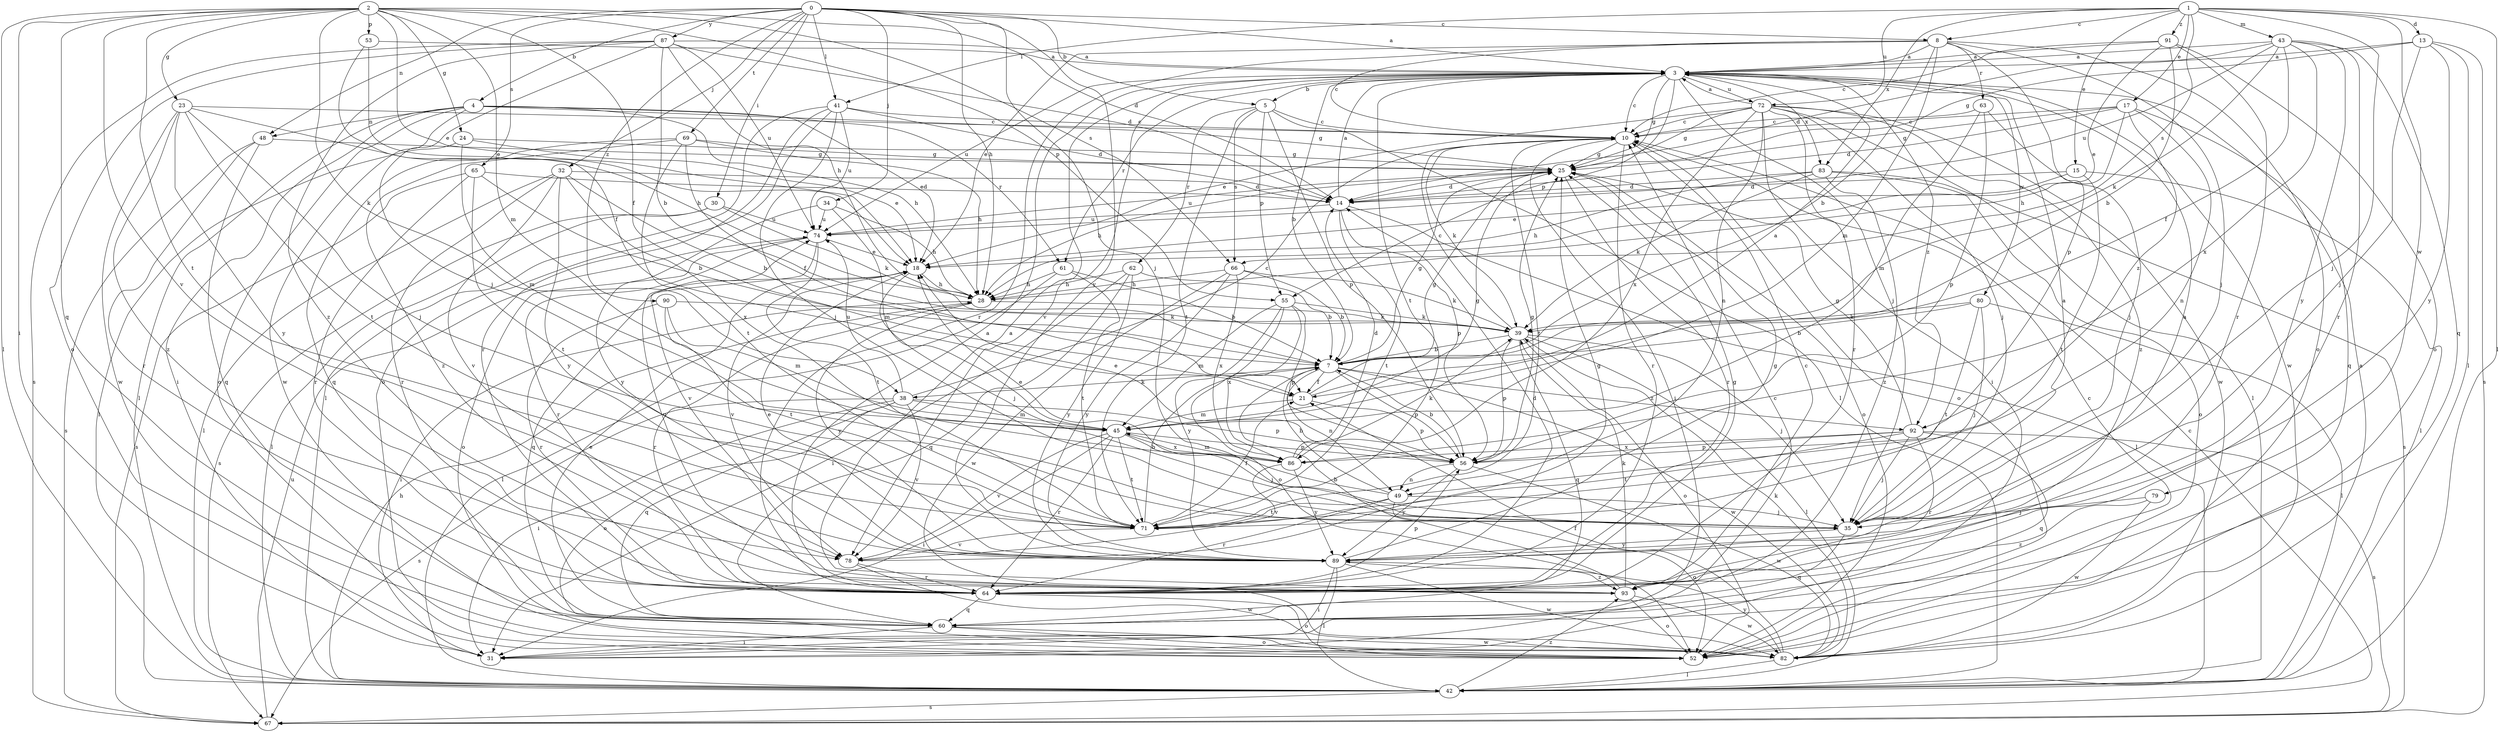 strict digraph  {
0;
1;
2;
3;
4;
5;
7;
8;
10;
13;
14;
15;
17;
18;
21;
23;
24;
25;
28;
30;
31;
32;
34;
35;
38;
39;
41;
42;
43;
45;
48;
49;
52;
53;
55;
56;
60;
61;
62;
63;
64;
65;
66;
67;
69;
71;
72;
74;
78;
79;
80;
82;
83;
86;
87;
89;
90;
91;
92;
93;
0 -> 3  [label=a];
0 -> 4  [label=b];
0 -> 5  [label=b];
0 -> 8  [label=c];
0 -> 28  [label=h];
0 -> 30  [label=i];
0 -> 32  [label=j];
0 -> 34  [label=j];
0 -> 35  [label=j];
0 -> 41  [label=l];
0 -> 48  [label=n];
0 -> 65  [label=s];
0 -> 69  [label=t];
0 -> 87  [label=y];
0 -> 89  [label=y];
0 -> 90  [label=z];
1 -> 8  [label=c];
1 -> 13  [label=d];
1 -> 15  [label=e];
1 -> 17  [label=e];
1 -> 35  [label=j];
1 -> 41  [label=l];
1 -> 42  [label=l];
1 -> 43  [label=m];
1 -> 66  [label=s];
1 -> 72  [label=u];
1 -> 79  [label=w];
1 -> 83  [label=x];
1 -> 91  [label=z];
2 -> 14  [label=d];
2 -> 18  [label=e];
2 -> 21  [label=f];
2 -> 23  [label=g];
2 -> 24  [label=g];
2 -> 31  [label=i];
2 -> 38  [label=k];
2 -> 42  [label=l];
2 -> 45  [label=m];
2 -> 53  [label=p];
2 -> 55  [label=p];
2 -> 60  [label=q];
2 -> 66  [label=s];
2 -> 71  [label=t];
2 -> 78  [label=v];
3 -> 5  [label=b];
3 -> 7  [label=b];
3 -> 10  [label=c];
3 -> 25  [label=g];
3 -> 35  [label=j];
3 -> 55  [label=p];
3 -> 61  [label=r];
3 -> 71  [label=t];
3 -> 72  [label=u];
3 -> 74  [label=u];
3 -> 78  [label=v];
3 -> 80  [label=w];
3 -> 82  [label=w];
3 -> 83  [label=x];
3 -> 92  [label=z];
4 -> 18  [label=e];
4 -> 25  [label=g];
4 -> 28  [label=h];
4 -> 31  [label=i];
4 -> 42  [label=l];
4 -> 48  [label=n];
4 -> 52  [label=o];
4 -> 61  [label=r];
4 -> 82  [label=w];
5 -> 10  [label=c];
5 -> 42  [label=l];
5 -> 55  [label=p];
5 -> 56  [label=p];
5 -> 62  [label=r];
5 -> 66  [label=s];
5 -> 71  [label=t];
7 -> 21  [label=f];
7 -> 25  [label=g];
7 -> 38  [label=k];
7 -> 49  [label=n];
7 -> 56  [label=p];
7 -> 82  [label=w];
7 -> 92  [label=z];
8 -> 3  [label=a];
8 -> 7  [label=b];
8 -> 10  [label=c];
8 -> 18  [label=e];
8 -> 35  [label=j];
8 -> 45  [label=m];
8 -> 52  [label=o];
8 -> 56  [label=p];
8 -> 63  [label=r];
8 -> 64  [label=r];
10 -> 25  [label=g];
10 -> 31  [label=i];
10 -> 39  [label=k];
10 -> 52  [label=o];
10 -> 64  [label=r];
10 -> 71  [label=t];
13 -> 3  [label=a];
13 -> 25  [label=g];
13 -> 35  [label=j];
13 -> 42  [label=l];
13 -> 67  [label=s];
13 -> 89  [label=y];
14 -> 3  [label=a];
14 -> 42  [label=l];
14 -> 56  [label=p];
14 -> 71  [label=t];
14 -> 74  [label=u];
15 -> 14  [label=d];
15 -> 18  [label=e];
15 -> 42  [label=l];
15 -> 71  [label=t];
17 -> 10  [label=c];
17 -> 14  [label=d];
17 -> 25  [label=g];
17 -> 28  [label=h];
17 -> 49  [label=n];
17 -> 60  [label=q];
17 -> 92  [label=z];
18 -> 28  [label=h];
18 -> 35  [label=j];
18 -> 60  [label=q];
18 -> 78  [label=v];
21 -> 3  [label=a];
21 -> 25  [label=g];
21 -> 45  [label=m];
21 -> 56  [label=p];
23 -> 10  [label=c];
23 -> 28  [label=h];
23 -> 35  [label=j];
23 -> 71  [label=t];
23 -> 82  [label=w];
23 -> 89  [label=y];
23 -> 93  [label=z];
24 -> 18  [label=e];
24 -> 25  [label=g];
24 -> 42  [label=l];
24 -> 45  [label=m];
25 -> 14  [label=d];
25 -> 28  [label=h];
25 -> 52  [label=o];
25 -> 64  [label=r];
25 -> 74  [label=u];
28 -> 31  [label=i];
28 -> 39  [label=k];
28 -> 64  [label=r];
28 -> 89  [label=y];
30 -> 39  [label=k];
30 -> 42  [label=l];
30 -> 67  [label=s];
30 -> 74  [label=u];
31 -> 10  [label=c];
32 -> 7  [label=b];
32 -> 14  [label=d];
32 -> 42  [label=l];
32 -> 64  [label=r];
32 -> 78  [label=v];
32 -> 86  [label=x];
32 -> 89  [label=y];
34 -> 28  [label=h];
34 -> 45  [label=m];
34 -> 74  [label=u];
34 -> 89  [label=y];
35 -> 3  [label=a];
35 -> 60  [label=q];
35 -> 89  [label=y];
38 -> 10  [label=c];
38 -> 31  [label=i];
38 -> 45  [label=m];
38 -> 52  [label=o];
38 -> 56  [label=p];
38 -> 60  [label=q];
38 -> 67  [label=s];
38 -> 74  [label=u];
38 -> 78  [label=v];
39 -> 7  [label=b];
39 -> 10  [label=c];
39 -> 35  [label=j];
39 -> 42  [label=l];
39 -> 52  [label=o];
39 -> 56  [label=p];
39 -> 60  [label=q];
41 -> 10  [label=c];
41 -> 14  [label=d];
41 -> 35  [label=j];
41 -> 42  [label=l];
41 -> 52  [label=o];
41 -> 64  [label=r];
41 -> 74  [label=u];
42 -> 28  [label=h];
42 -> 67  [label=s];
42 -> 93  [label=z];
43 -> 3  [label=a];
43 -> 14  [label=d];
43 -> 21  [label=f];
43 -> 39  [label=k];
43 -> 60  [label=q];
43 -> 64  [label=r];
43 -> 74  [label=u];
43 -> 86  [label=x];
43 -> 89  [label=y];
45 -> 25  [label=g];
45 -> 31  [label=i];
45 -> 35  [label=j];
45 -> 56  [label=p];
45 -> 64  [label=r];
45 -> 71  [label=t];
45 -> 78  [label=v];
45 -> 86  [label=x];
48 -> 25  [label=g];
48 -> 60  [label=q];
48 -> 64  [label=r];
48 -> 67  [label=s];
49 -> 7  [label=b];
49 -> 18  [label=e];
49 -> 35  [label=j];
49 -> 52  [label=o];
49 -> 64  [label=r];
49 -> 71  [label=t];
52 -> 10  [label=c];
53 -> 3  [label=a];
53 -> 18  [label=e];
53 -> 21  [label=f];
55 -> 39  [label=k];
55 -> 45  [label=m];
55 -> 52  [label=o];
55 -> 56  [label=p];
55 -> 86  [label=x];
55 -> 89  [label=y];
56 -> 7  [label=b];
56 -> 18  [label=e];
56 -> 25  [label=g];
56 -> 49  [label=n];
56 -> 82  [label=w];
56 -> 89  [label=y];
60 -> 18  [label=e];
60 -> 31  [label=i];
60 -> 52  [label=o];
60 -> 82  [label=w];
61 -> 7  [label=b];
61 -> 28  [label=h];
61 -> 42  [label=l];
61 -> 71  [label=t];
62 -> 7  [label=b];
62 -> 28  [label=h];
62 -> 31  [label=i];
62 -> 60  [label=q];
62 -> 89  [label=y];
63 -> 10  [label=c];
63 -> 35  [label=j];
63 -> 45  [label=m];
63 -> 56  [label=p];
64 -> 3  [label=a];
64 -> 14  [label=d];
64 -> 25  [label=g];
64 -> 52  [label=o];
64 -> 56  [label=p];
64 -> 60  [label=q];
65 -> 7  [label=b];
65 -> 14  [label=d];
65 -> 64  [label=r];
65 -> 67  [label=s];
65 -> 71  [label=t];
66 -> 7  [label=b];
66 -> 28  [label=h];
66 -> 39  [label=k];
66 -> 82  [label=w];
66 -> 86  [label=x];
66 -> 89  [label=y];
67 -> 10  [label=c];
67 -> 74  [label=u];
69 -> 21  [label=f];
69 -> 25  [label=g];
69 -> 28  [label=h];
69 -> 60  [label=q];
69 -> 71  [label=t];
69 -> 93  [label=z];
71 -> 7  [label=b];
71 -> 21  [label=f];
71 -> 78  [label=v];
72 -> 3  [label=a];
72 -> 10  [label=c];
72 -> 18  [label=e];
72 -> 25  [label=g];
72 -> 31  [label=i];
72 -> 35  [label=j];
72 -> 42  [label=l];
72 -> 49  [label=n];
72 -> 64  [label=r];
72 -> 82  [label=w];
72 -> 86  [label=x];
72 -> 93  [label=z];
74 -> 18  [label=e];
74 -> 52  [label=o];
74 -> 64  [label=r];
74 -> 71  [label=t];
74 -> 78  [label=v];
78 -> 25  [label=g];
78 -> 64  [label=r];
78 -> 82  [label=w];
79 -> 35  [label=j];
79 -> 82  [label=w];
79 -> 93  [label=z];
80 -> 7  [label=b];
80 -> 35  [label=j];
80 -> 39  [label=k];
80 -> 42  [label=l];
80 -> 71  [label=t];
82 -> 3  [label=a];
82 -> 21  [label=f];
82 -> 39  [label=k];
82 -> 42  [label=l];
82 -> 89  [label=y];
83 -> 14  [label=d];
83 -> 28  [label=h];
83 -> 39  [label=k];
83 -> 52  [label=o];
83 -> 67  [label=s];
83 -> 93  [label=z];
86 -> 14  [label=d];
86 -> 39  [label=k];
86 -> 45  [label=m];
86 -> 78  [label=v];
86 -> 89  [label=y];
87 -> 3  [label=a];
87 -> 7  [label=b];
87 -> 14  [label=d];
87 -> 28  [label=h];
87 -> 35  [label=j];
87 -> 52  [label=o];
87 -> 67  [label=s];
87 -> 74  [label=u];
87 -> 93  [label=z];
89 -> 3  [label=a];
89 -> 18  [label=e];
89 -> 25  [label=g];
89 -> 31  [label=i];
89 -> 42  [label=l];
89 -> 82  [label=w];
89 -> 93  [label=z];
90 -> 39  [label=k];
90 -> 45  [label=m];
90 -> 64  [label=r];
90 -> 71  [label=t];
91 -> 3  [label=a];
91 -> 7  [label=b];
91 -> 10  [label=c];
91 -> 18  [label=e];
91 -> 52  [label=o];
91 -> 64  [label=r];
92 -> 25  [label=g];
92 -> 35  [label=j];
92 -> 56  [label=p];
92 -> 60  [label=q];
92 -> 64  [label=r];
92 -> 67  [label=s];
92 -> 71  [label=t];
92 -> 86  [label=x];
93 -> 3  [label=a];
93 -> 7  [label=b];
93 -> 10  [label=c];
93 -> 39  [label=k];
93 -> 52  [label=o];
93 -> 74  [label=u];
93 -> 82  [label=w];
}
